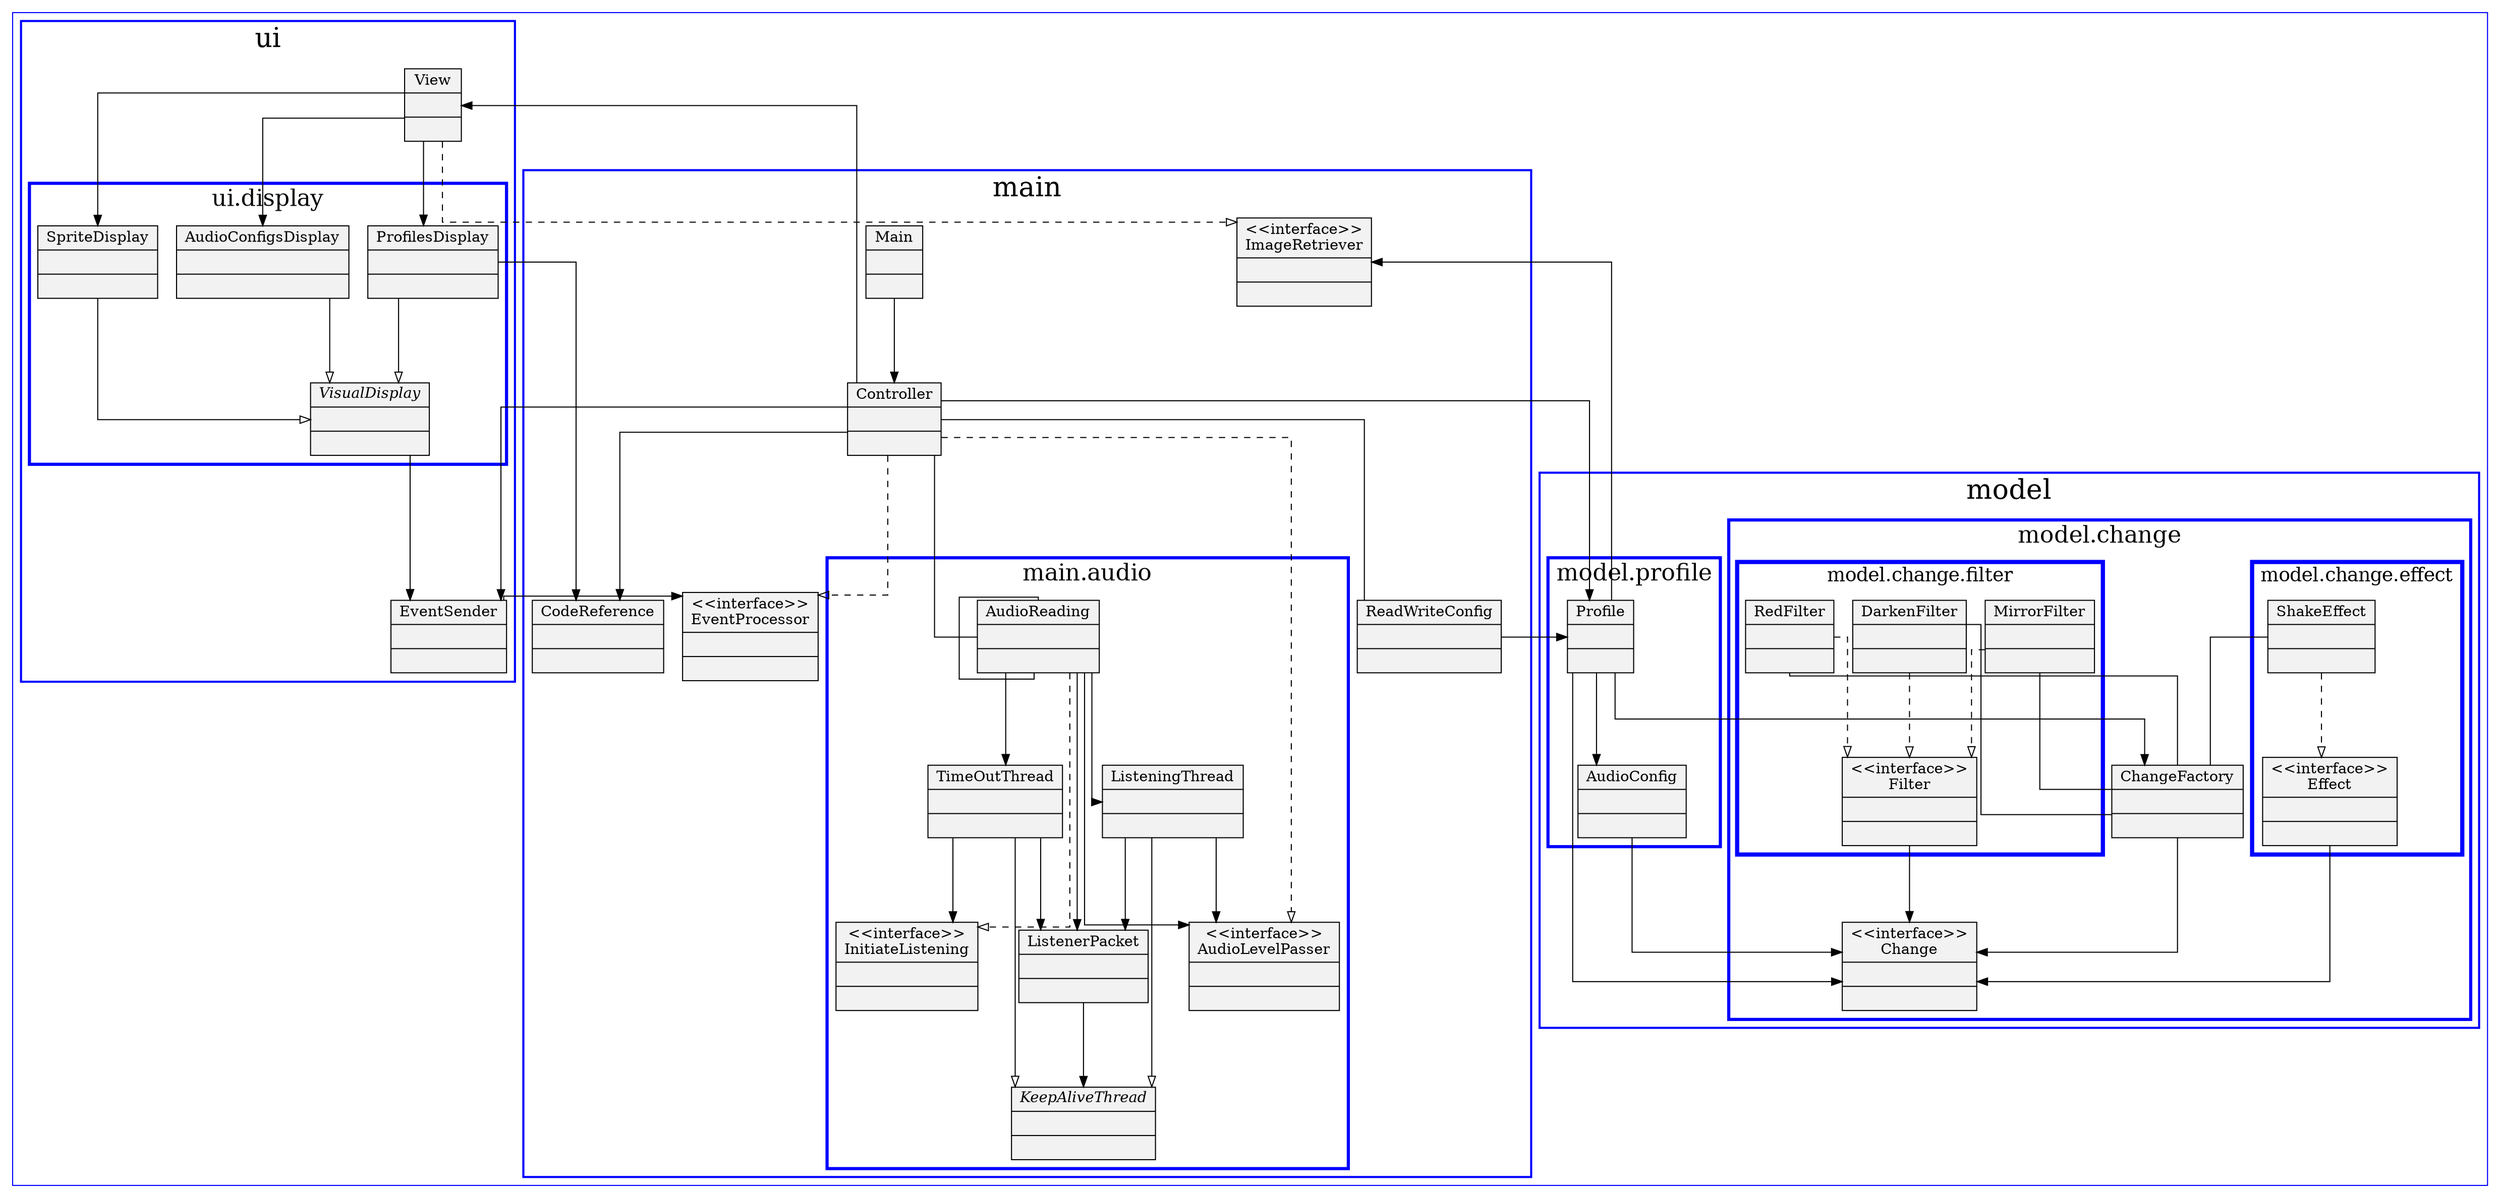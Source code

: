 digraph G {
	node[shape=record,style=filled,fillcolor=gray95];
	edge[concentrate=true];
	graph[splines = ortho, ranksep = 1, ratio = fill, color=blue];
	rankdir = TB;

	n0 [label = <{DarkenFilter||}>];
	n1 [label = <{<i>KeepAliveThread</i>||}>];
	n2 [label = <{ShakeEffect||}>];
	n3 [label = <{RedFilter||}>];
	n4 [label = <{View||}>];
	n5 [label = <{AudioConfigsDisplay||}>];
	n6 [label = <{SpriteDisplay||}>];
	n7 [label = <{Controller||}>];
	n8 [label = <{AudioReading||}>];
	n9 [label = <{ChangeFactory||}>];
	n10 [label = <{MirrorFilter||}>];
	n11 [label = <{ProfilesDisplay||}>];
	n12 [label = <{TimeOutThread||}>];
	n13 [label = <{ReadWriteConfig||}>];
	n14 [label = <{<i>VisualDisplay</i>||}>];
	n15 [label = <{ListenerPacket||}>];
	n16 [label = <{CodeReference||}>];
	n17 [label = <{Profile||}>];
	n18 [label = <{EventSender||}>];
	n19 [label = <{Main||}>];
	n20 [label = <{ListeningThread||}>];
	n21 [label = <{AudioConfig||}>];
	n22 [label = <{&lt;&lt;interface&gt;&gt;<BR/>Filter||}>];
	n23 [label = <{&lt;&lt;interface&gt;&gt;<BR/>AudioLevelPasser||}>];
	n24 [label = <{&lt;&lt;interface&gt;&gt;<BR/>InitiateListening||}>];
	n25 [label = <{&lt;&lt;interface&gt;&gt;<BR/>Change||}>];
	n26 [label = <{&lt;&lt;interface&gt;&gt;<BR/>EventProcessor||}>];
	n27 [label = <{&lt;&lt;interface&gt;&gt;<BR/>Effect||}>];
	n28 [label = <{&lt;&lt;interface&gt;&gt;<BR/>ImageRetriever||}>];
	subgraph cluster_{
		label = "";
		fontsize = 30;
		penwidth = 1;
		subgraph cluster_main{
			label = "main";
			fontsize = 26;
			penwidth = 2;
			n13;
			n16;
			n7;
			n26;
			n19;
			n28;
			subgraph cluster_main_audio{
				label = "main.audio";
				fontsize = 22;
				penwidth = 3;
				n1;
				n23;
				n24;
				n15;
				n8;
				n12;
				n20;
			}
		}
		subgraph cluster_model{
			label = "model";
			fontsize = 26;
			penwidth = 2;
			subgraph cluster_model_change{
				label = "model.change";
				fontsize = 22;
				penwidth = 3;
				n25;
				n9;
				subgraph cluster_model_change_effect{
					label = "model.change.effect";
					fontsize = 18;
					penwidth = 4;
					n2;
					n27;
				}
				subgraph cluster_model_change_filter{
					label = "model.change.filter";
					fontsize = 18;
					penwidth = 4;
					n0;
					n22;
					n3;
					n10;
				}
			}
			subgraph cluster_model_profile{
				label = "model.profile";
				fontsize = 22;
				penwidth = 3;
				n17;
				n21;
			}
		}
		subgraph cluster_ui{
			label = "ui";
			fontsize = 26;
			penwidth = 2;
			n4;
			n18;
			subgraph cluster_ui_display{
				label = "ui.display";
				fontsize = 22;
				penwidth = 3;
				n14;
				n5;
				n6;
				n11;
			}
		}
	}
	n0 -> n9[arrowhead=none];
	n0 -> n22[arrowhead=onormal, style=dashed];
	n2 -> n9[arrowhead=none];
	n2 -> n27[arrowhead=onormal, style=dashed];
	n3 -> n9[arrowhead=none];
	n3 -> n22[arrowhead=onormal, style=dashed];
	n4 -> n5[arrowhead=normal];
	n4 -> n11[arrowhead=normal];
	n4 -> n6[arrowhead=normal];
	n4 -> n28[arrowhead=onormal, style=dashed];
	n5 -> n14[arrowhead=onormal];
	n6 -> n14[arrowhead=onormal];
	n7 -> n8[arrowhead=none];
	n7 -> n17[arrowhead=normal];
	n7 -> n18[arrowhead=normal];
	n7 -> n4[arrowhead=normal];
	n7 -> n13[arrowhead=none];
	n7 -> n16[arrowhead=normal];
	n7 -> n26[arrowhead=onormal, style=dashed];
	n7 -> n23[arrowhead=onormal, style=dashed];
	n8 -> n23[arrowhead=normal];
	n8 -> n15[arrowhead=normal];
	n8 -> n20[arrowhead=normal];
	n8 -> n12[arrowhead=normal];
	n8 -> n8[arrowhead=none];
	n8 -> n24[arrowhead=onormal, style=dashed];
	n9 -> n10[arrowhead=none];
	n9 -> n25[arrowhead=normal];
	n10 -> n22[arrowhead=onormal, style=dashed];
	n11 -> n14[arrowhead=onormal];
	n11 -> n16[arrowhead=normal];
	n12 -> n1[arrowhead=onormal];
	n12 -> n15[arrowhead=normal];
	n12 -> n24[arrowhead=normal];
	n13 -> n17[arrowhead=normal];
	n14 -> n18[arrowhead=normal];
	n15 -> n1[arrowhead=normal];
	n17 -> n28[arrowhead=normal];
	n17 -> n25[arrowhead=normal];
	n17 -> n9[arrowhead=normal];
	n17 -> n21[arrowhead=normal];
	n18 -> n26[arrowhead=normal];
	n19 -> n7[arrowhead=normal];
	n20 -> n1[arrowhead=onormal];
	n20 -> n15[arrowhead=normal];
	n20 -> n23[arrowhead=normal];
	n21 -> n25[arrowhead=normal];
	n22 -> n25[arrowhead=normal];
	n27 -> n25[arrowhead=normal];

}